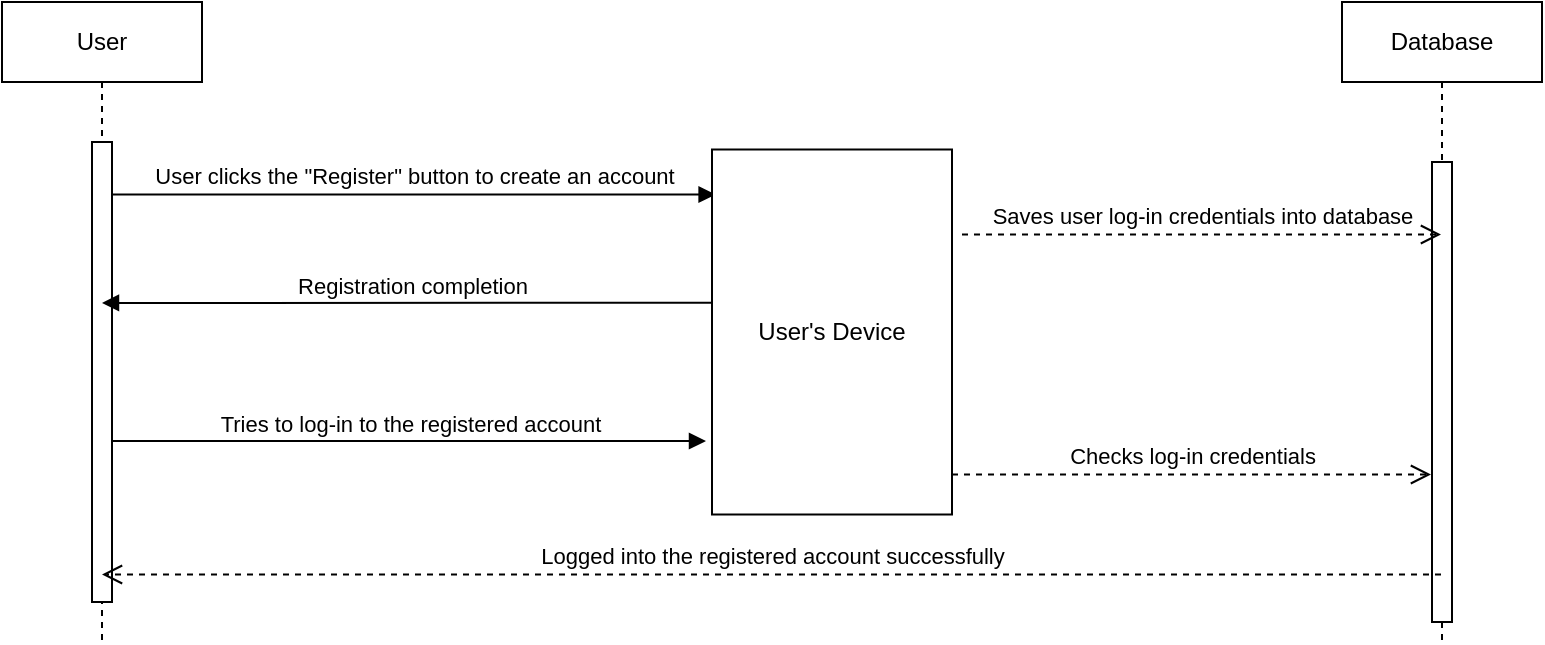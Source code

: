 <mxfile version="22.0.0" type="github">
  <diagram name="Page-1" id="2YBvvXClWsGukQMizWep">
    <mxGraphModel dx="1290" dy="566" grid="1" gridSize="10" guides="1" tooltips="1" connect="1" arrows="1" fold="1" page="1" pageScale="1" pageWidth="850" pageHeight="1100" math="0" shadow="0">
      <root>
        <mxCell id="0" />
        <mxCell id="1" parent="0" />
        <mxCell id="aM9ryv3xv72pqoxQDRHE-1" value="User" style="shape=umlLifeline;perimeter=lifelinePerimeter;whiteSpace=wrap;html=1;container=0;dropTarget=0;collapsible=0;recursiveResize=0;outlineConnect=0;portConstraint=eastwest;newEdgeStyle={&quot;edgeStyle&quot;:&quot;elbowEdgeStyle&quot;,&quot;elbow&quot;:&quot;vertical&quot;,&quot;curved&quot;:0,&quot;rounded&quot;:0};" parent="1" vertex="1">
          <mxGeometry x="40" y="390" width="100" height="320" as="geometry" />
        </mxCell>
        <mxCell id="aM9ryv3xv72pqoxQDRHE-2" value="" style="html=1;points=[];perimeter=orthogonalPerimeter;outlineConnect=0;targetShapes=umlLifeline;portConstraint=eastwest;newEdgeStyle={&quot;edgeStyle&quot;:&quot;elbowEdgeStyle&quot;,&quot;elbow&quot;:&quot;vertical&quot;,&quot;curved&quot;:0,&quot;rounded&quot;:0};" parent="aM9ryv3xv72pqoxQDRHE-1" vertex="1">
          <mxGeometry x="45" y="70" width="10" height="230" as="geometry" />
        </mxCell>
        <mxCell id="aM9ryv3xv72pqoxQDRHE-5" value="Database" style="shape=umlLifeline;perimeter=lifelinePerimeter;whiteSpace=wrap;html=1;container=0;dropTarget=0;collapsible=0;recursiveResize=0;outlineConnect=0;portConstraint=eastwest;newEdgeStyle={&quot;edgeStyle&quot;:&quot;elbowEdgeStyle&quot;,&quot;elbow&quot;:&quot;vertical&quot;,&quot;curved&quot;:0,&quot;rounded&quot;:0};" parent="1" vertex="1">
          <mxGeometry x="710" y="390" width="100" height="320" as="geometry" />
        </mxCell>
        <mxCell id="aM9ryv3xv72pqoxQDRHE-6" value="" style="html=1;points=[];perimeter=orthogonalPerimeter;outlineConnect=0;targetShapes=umlLifeline;portConstraint=eastwest;newEdgeStyle={&quot;edgeStyle&quot;:&quot;elbowEdgeStyle&quot;,&quot;elbow&quot;:&quot;vertical&quot;,&quot;curved&quot;:0,&quot;rounded&quot;:0};" parent="aM9ryv3xv72pqoxQDRHE-5" vertex="1">
          <mxGeometry x="45" y="80" width="10" height="230" as="geometry" />
        </mxCell>
        <mxCell id="aM9ryv3xv72pqoxQDRHE-7" value="User clicks the &quot;Register&quot; button to create an account" style="html=1;verticalAlign=bottom;endArrow=block;edgeStyle=elbowEdgeStyle;elbow=vertical;curved=0;rounded=0;entryX=0.015;entryY=0.126;entryDx=0;entryDy=0;entryPerimeter=0;" parent="1" source="aM9ryv3xv72pqoxQDRHE-2" target="oVaFnZES87FRVV9Rim1x-6" edge="1">
          <mxGeometry relative="1" as="geometry">
            <mxPoint x="285" y="496.25" as="sourcePoint" />
            <Array as="points">
              <mxPoint x="370" y="486.25" />
            </Array>
            <mxPoint x="370" y="486.25" as="targetPoint" />
          </mxGeometry>
        </mxCell>
        <mxCell id="aM9ryv3xv72pqoxQDRHE-8" value="Logged into the registered account successfully" style="html=1;verticalAlign=bottom;endArrow=open;dashed=1;endSize=8;edgeStyle=elbowEdgeStyle;elbow=vertical;curved=0;rounded=0;" parent="1" source="aM9ryv3xv72pqoxQDRHE-5" target="aM9ryv3xv72pqoxQDRHE-1" edge="1">
          <mxGeometry relative="1" as="geometry">
            <mxPoint x="170" y="676.25" as="targetPoint" />
            <Array as="points">
              <mxPoint x="285" y="676.25" />
            </Array>
            <mxPoint x="650" y="676.25" as="sourcePoint" />
          </mxGeometry>
        </mxCell>
        <mxCell id="aM9ryv3xv72pqoxQDRHE-9" value="Registration completion" style="html=1;verticalAlign=bottom;endArrow=block;edgeStyle=elbowEdgeStyle;elbow=vertical;curved=0;rounded=0;exitX=0.042;exitY=0.42;exitDx=0;exitDy=0;exitPerimeter=0;" parent="1" source="oVaFnZES87FRVV9Rim1x-6" target="aM9ryv3xv72pqoxQDRHE-1" edge="1">
          <mxGeometry x="-0.001" relative="1" as="geometry">
            <mxPoint x="360" y="536.25" as="sourcePoint" />
            <Array as="points" />
            <mxPoint x="170" y="536.24" as="targetPoint" />
            <mxPoint as="offset" />
          </mxGeometry>
        </mxCell>
        <mxCell id="oVaFnZES87FRVV9Rim1x-6" value="User&#39;s Device" style="rounded=0;whiteSpace=wrap;html=1;" vertex="1" parent="1">
          <mxGeometry x="395" y="463.75" width="120" height="182.5" as="geometry" />
        </mxCell>
        <mxCell id="oVaFnZES87FRVV9Rim1x-7" value="Tries to log-in to the registered account" style="html=1;verticalAlign=bottom;endArrow=block;edgeStyle=elbowEdgeStyle;elbow=vertical;curved=0;rounded=0;entryX=-0.025;entryY=0.798;entryDx=0;entryDy=0;entryPerimeter=0;" edge="1" parent="1" source="aM9ryv3xv72pqoxQDRHE-2" target="oVaFnZES87FRVV9Rim1x-6">
          <mxGeometry relative="1" as="geometry">
            <mxPoint x="170" y="607.25" as="sourcePoint" />
            <Array as="points" />
            <mxPoint x="370" y="610.25" as="targetPoint" />
          </mxGeometry>
        </mxCell>
        <mxCell id="oVaFnZES87FRVV9Rim1x-9" value="Saves user log-in credentials into database" style="html=1;verticalAlign=bottom;endArrow=open;dashed=1;endSize=8;edgeStyle=elbowEdgeStyle;elbow=vertical;curved=0;rounded=0;" edge="1" parent="1">
          <mxGeometry x="0.002" relative="1" as="geometry">
            <mxPoint x="759.5" y="506.25" as="targetPoint" />
            <Array as="points">
              <mxPoint x="650" y="506.25" />
            </Array>
            <mxPoint x="520" y="506.25" as="sourcePoint" />
            <mxPoint as="offset" />
          </mxGeometry>
        </mxCell>
        <mxCell id="oVaFnZES87FRVV9Rim1x-13" value="Checks log-in credentials" style="html=1;verticalAlign=bottom;endArrow=open;dashed=1;endSize=8;edgeStyle=elbowEdgeStyle;elbow=vertical;curved=0;rounded=0;" edge="1" parent="1">
          <mxGeometry x="0.002" relative="1" as="geometry">
            <mxPoint x="754.5" y="626.25" as="targetPoint" />
            <Array as="points">
              <mxPoint x="645" y="626.25" />
            </Array>
            <mxPoint x="515" y="626.25" as="sourcePoint" />
            <mxPoint as="offset" />
          </mxGeometry>
        </mxCell>
      </root>
    </mxGraphModel>
  </diagram>
</mxfile>

